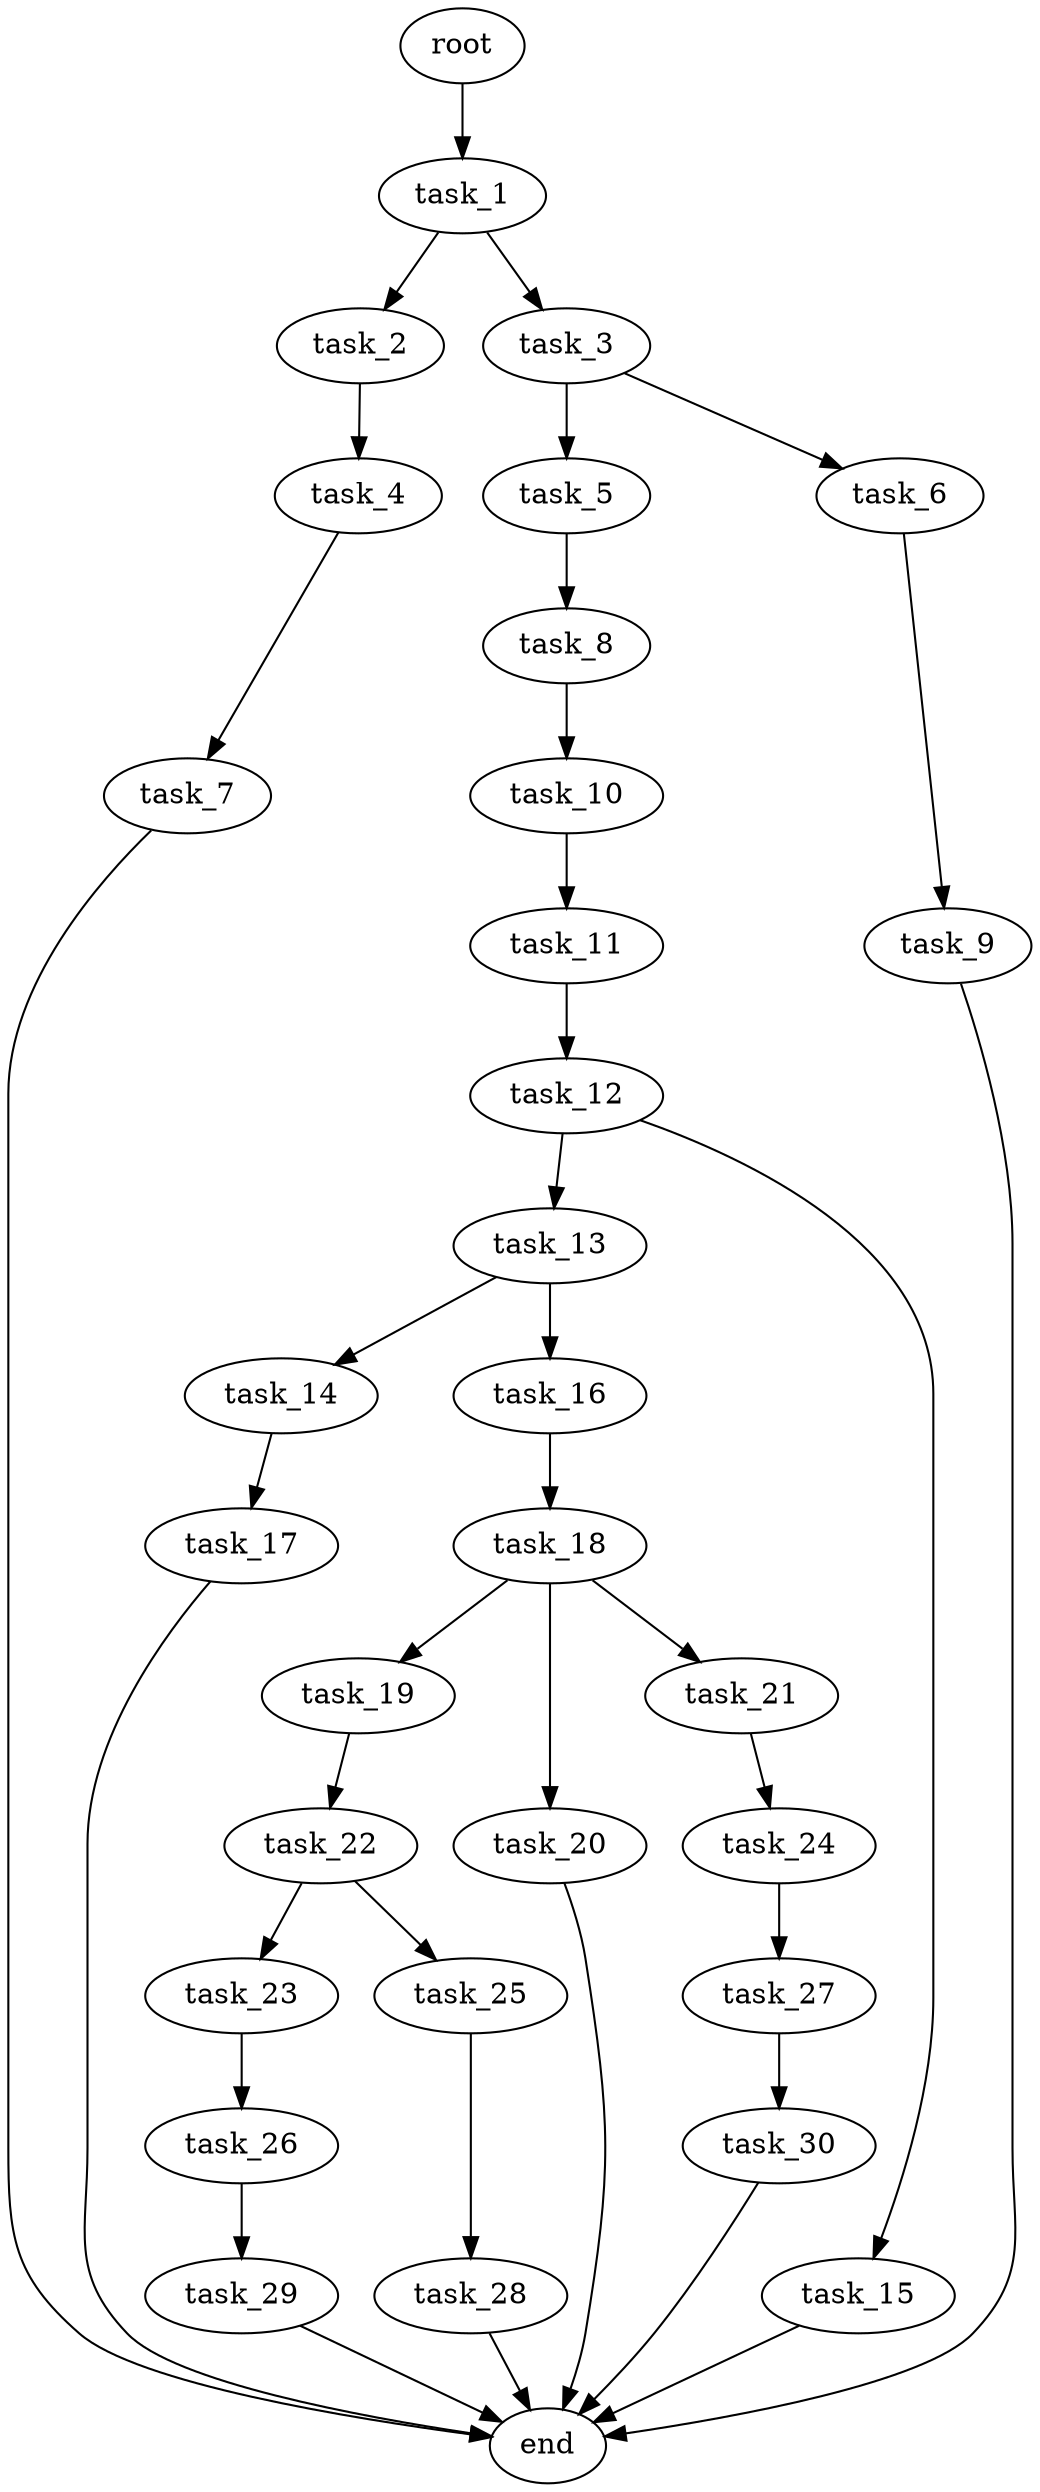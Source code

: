 digraph G {
  root [size="0.000000e+00"];
  task_1 [size="9.843696e+10"];
  task_2 [size="9.721677e+10"];
  task_3 [size="8.084799e+10"];
  task_4 [size="1.262734e+10"];
  task_5 [size="4.234326e+10"];
  task_6 [size="9.882811e+10"];
  task_7 [size="4.354497e+10"];
  task_8 [size="9.972695e+10"];
  task_9 [size="6.272635e+10"];
  task_10 [size="8.341247e+10"];
  task_11 [size="2.579606e+10"];
  task_12 [size="9.108134e+10"];
  task_13 [size="9.141825e+10"];
  task_14 [size="6.710525e+09"];
  task_15 [size="3.881603e+10"];
  task_16 [size="3.974153e+10"];
  task_17 [size="3.261942e+10"];
  task_18 [size="2.762732e+10"];
  task_19 [size="4.582114e+10"];
  task_20 [size="8.734789e+10"];
  task_21 [size="7.865720e+10"];
  task_22 [size="6.230956e+10"];
  task_23 [size="5.226098e+10"];
  task_24 [size="4.196519e+10"];
  task_25 [size="4.145010e+10"];
  task_26 [size="1.482849e+10"];
  task_27 [size="5.879753e+10"];
  task_28 [size="7.584016e+10"];
  task_29 [size="9.396560e+10"];
  task_30 [size="9.249357e+10"];
  end [size="0.000000e+00"];

  root -> task_1 [size="1.000000e-12"];
  task_1 -> task_2 [size="9.721677e+08"];
  task_1 -> task_3 [size="8.084799e+08"];
  task_2 -> task_4 [size="1.262734e+08"];
  task_3 -> task_5 [size="4.234326e+08"];
  task_3 -> task_6 [size="9.882811e+08"];
  task_4 -> task_7 [size="4.354497e+08"];
  task_5 -> task_8 [size="9.972695e+08"];
  task_6 -> task_9 [size="6.272635e+08"];
  task_7 -> end [size="1.000000e-12"];
  task_8 -> task_10 [size="8.341247e+08"];
  task_9 -> end [size="1.000000e-12"];
  task_10 -> task_11 [size="2.579606e+08"];
  task_11 -> task_12 [size="9.108134e+08"];
  task_12 -> task_13 [size="9.141825e+08"];
  task_12 -> task_15 [size="3.881603e+08"];
  task_13 -> task_14 [size="6.710525e+07"];
  task_13 -> task_16 [size="3.974153e+08"];
  task_14 -> task_17 [size="3.261942e+08"];
  task_15 -> end [size="1.000000e-12"];
  task_16 -> task_18 [size="2.762732e+08"];
  task_17 -> end [size="1.000000e-12"];
  task_18 -> task_19 [size="4.582114e+08"];
  task_18 -> task_20 [size="8.734789e+08"];
  task_18 -> task_21 [size="7.865720e+08"];
  task_19 -> task_22 [size="6.230956e+08"];
  task_20 -> end [size="1.000000e-12"];
  task_21 -> task_24 [size="4.196519e+08"];
  task_22 -> task_23 [size="5.226098e+08"];
  task_22 -> task_25 [size="4.145010e+08"];
  task_23 -> task_26 [size="1.482849e+08"];
  task_24 -> task_27 [size="5.879753e+08"];
  task_25 -> task_28 [size="7.584016e+08"];
  task_26 -> task_29 [size="9.396560e+08"];
  task_27 -> task_30 [size="9.249357e+08"];
  task_28 -> end [size="1.000000e-12"];
  task_29 -> end [size="1.000000e-12"];
  task_30 -> end [size="1.000000e-12"];
}
